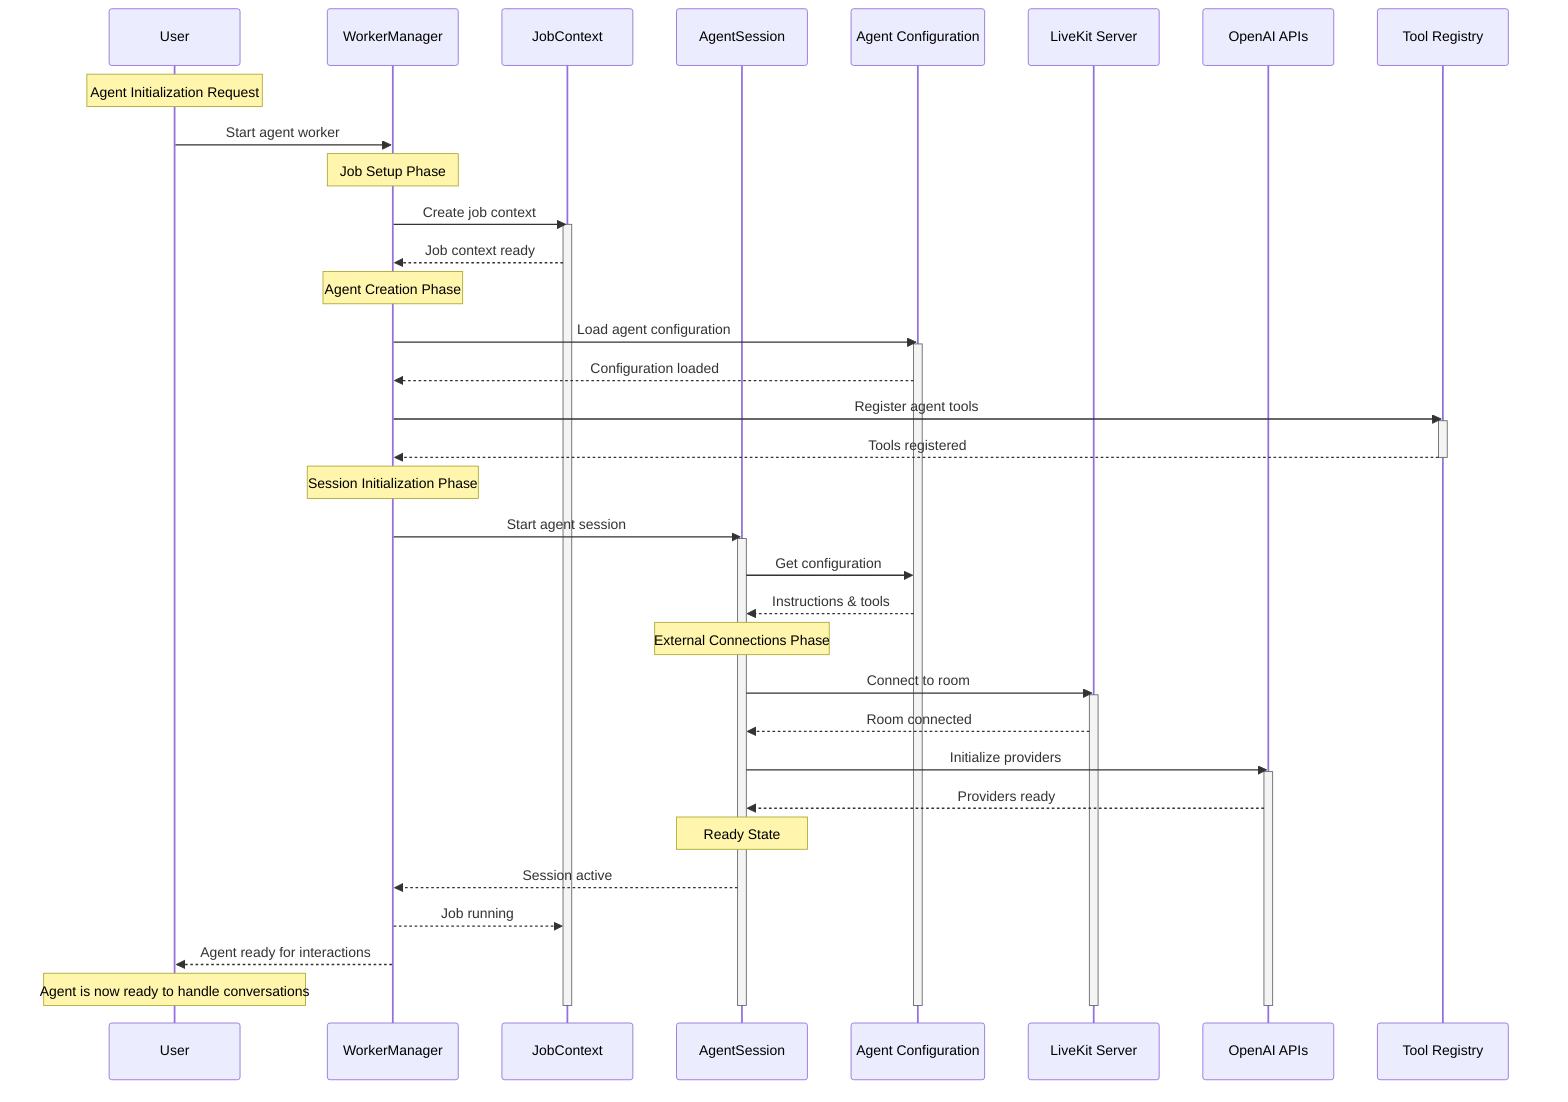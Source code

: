 sequenceDiagram
    participant User
    participant WorkerManager as WorkerManager
    participant JobContext as JobContext
    participant AgentSession as AgentSession
    participant Agent as Agent Configuration
    participant LiveKit as LiveKit Server
    participant OpenAI as OpenAI APIs
    participant ToolRegistry as Tool Registry

    Note over User: Agent Initialization Request
    User->>WorkerManager: Start agent worker

    Note over WorkerManager: Job Setup Phase
    WorkerManager->>JobContext: Create job context
    activate JobContext
    JobContext-->>WorkerManager: Job context ready

    Note over WorkerManager: Agent Creation Phase
    WorkerManager->>Agent: Load agent configuration
    activate Agent
    Agent-->>WorkerManager: Configuration loaded

    WorkerManager->>ToolRegistry: Register agent tools
    activate ToolRegistry
    ToolRegistry-->>WorkerManager: Tools registered
    deactivate ToolRegistry

    Note over WorkerManager: Session Initialization Phase
    WorkerManager->>AgentSession: Start agent session
    activate AgentSession
    AgentSession->>Agent: Get configuration
    Agent-->>AgentSession: Instructions & tools

    Note over AgentSession: External Connections Phase
    AgentSession->>LiveKit: Connect to room
    activate LiveKit
    LiveKit-->>AgentSession: Room connected

    AgentSession->>OpenAI: Initialize providers
    activate OpenAI
    OpenAI-->>AgentSession: Providers ready

    Note over AgentSession: Ready State
    AgentSession-->>WorkerManager: Session active
    WorkerManager-->>JobContext: Job running
    WorkerManager-->>User: Agent ready for interactions

    Note over User: Agent is now ready to handle conversations

    deactivate OpenAI
    deactivate LiveKit
    deactivate AgentSession
    deactivate Agent
    deactivate JobContext